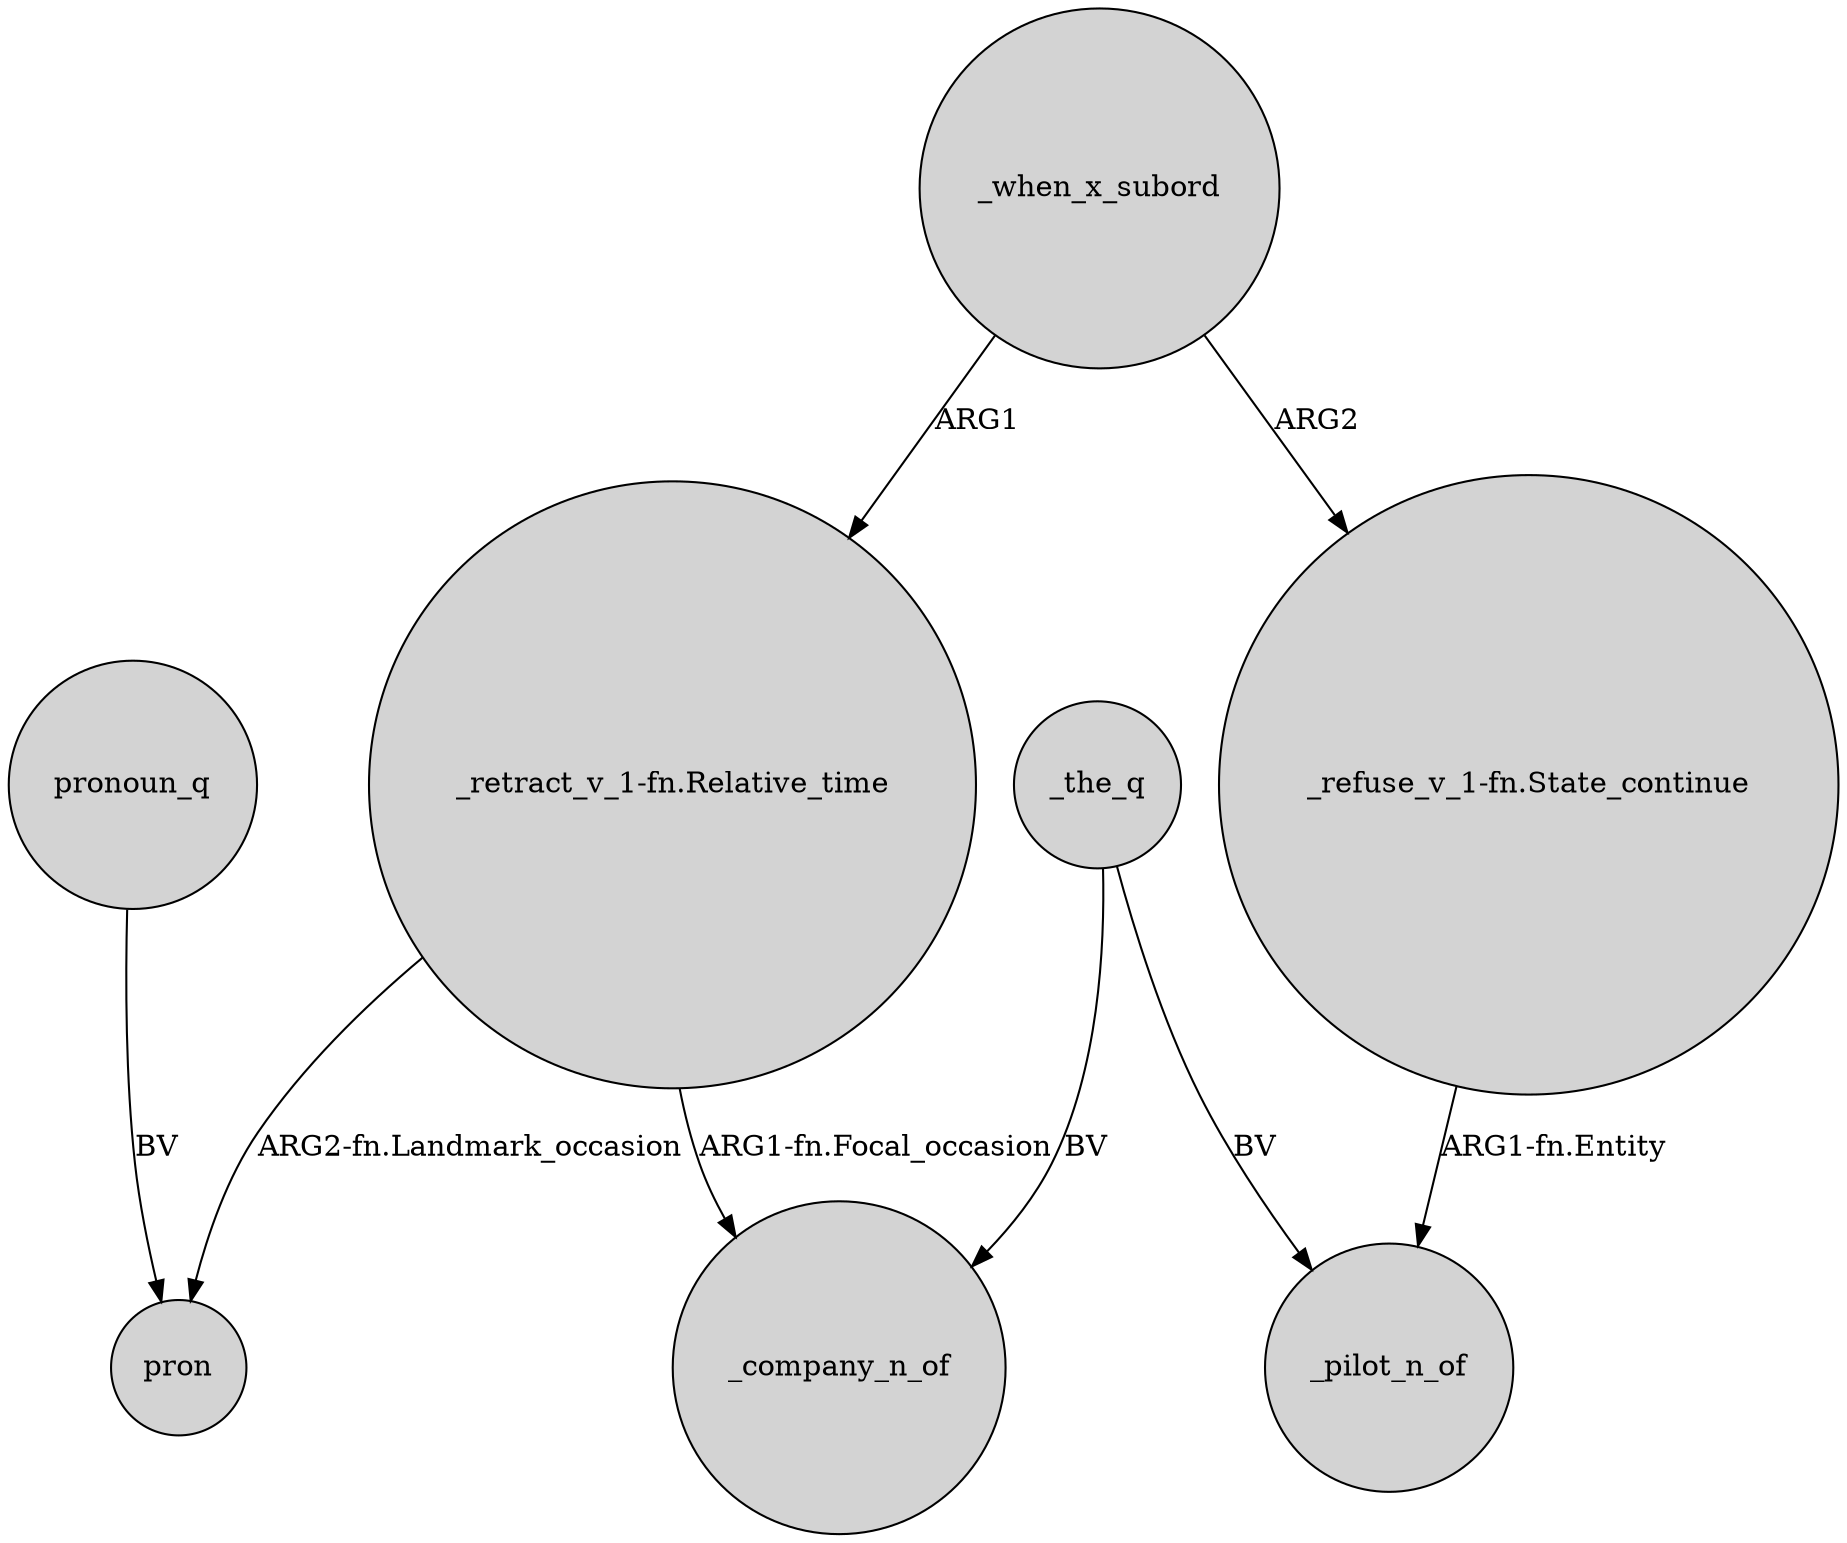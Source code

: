 digraph {
	node [shape=circle style=filled]
	"_retract_v_1-fn.Relative_time" -> pron [label="ARG2-fn.Landmark_occasion"]
	_when_x_subord -> "_retract_v_1-fn.Relative_time" [label=ARG1]
	_when_x_subord -> "_refuse_v_1-fn.State_continue" [label=ARG2]
	"_retract_v_1-fn.Relative_time" -> _company_n_of [label="ARG1-fn.Focal_occasion"]
	_the_q -> _company_n_of [label=BV]
	"_refuse_v_1-fn.State_continue" -> _pilot_n_of [label="ARG1-fn.Entity"]
	pronoun_q -> pron [label=BV]
	_the_q -> _pilot_n_of [label=BV]
}
